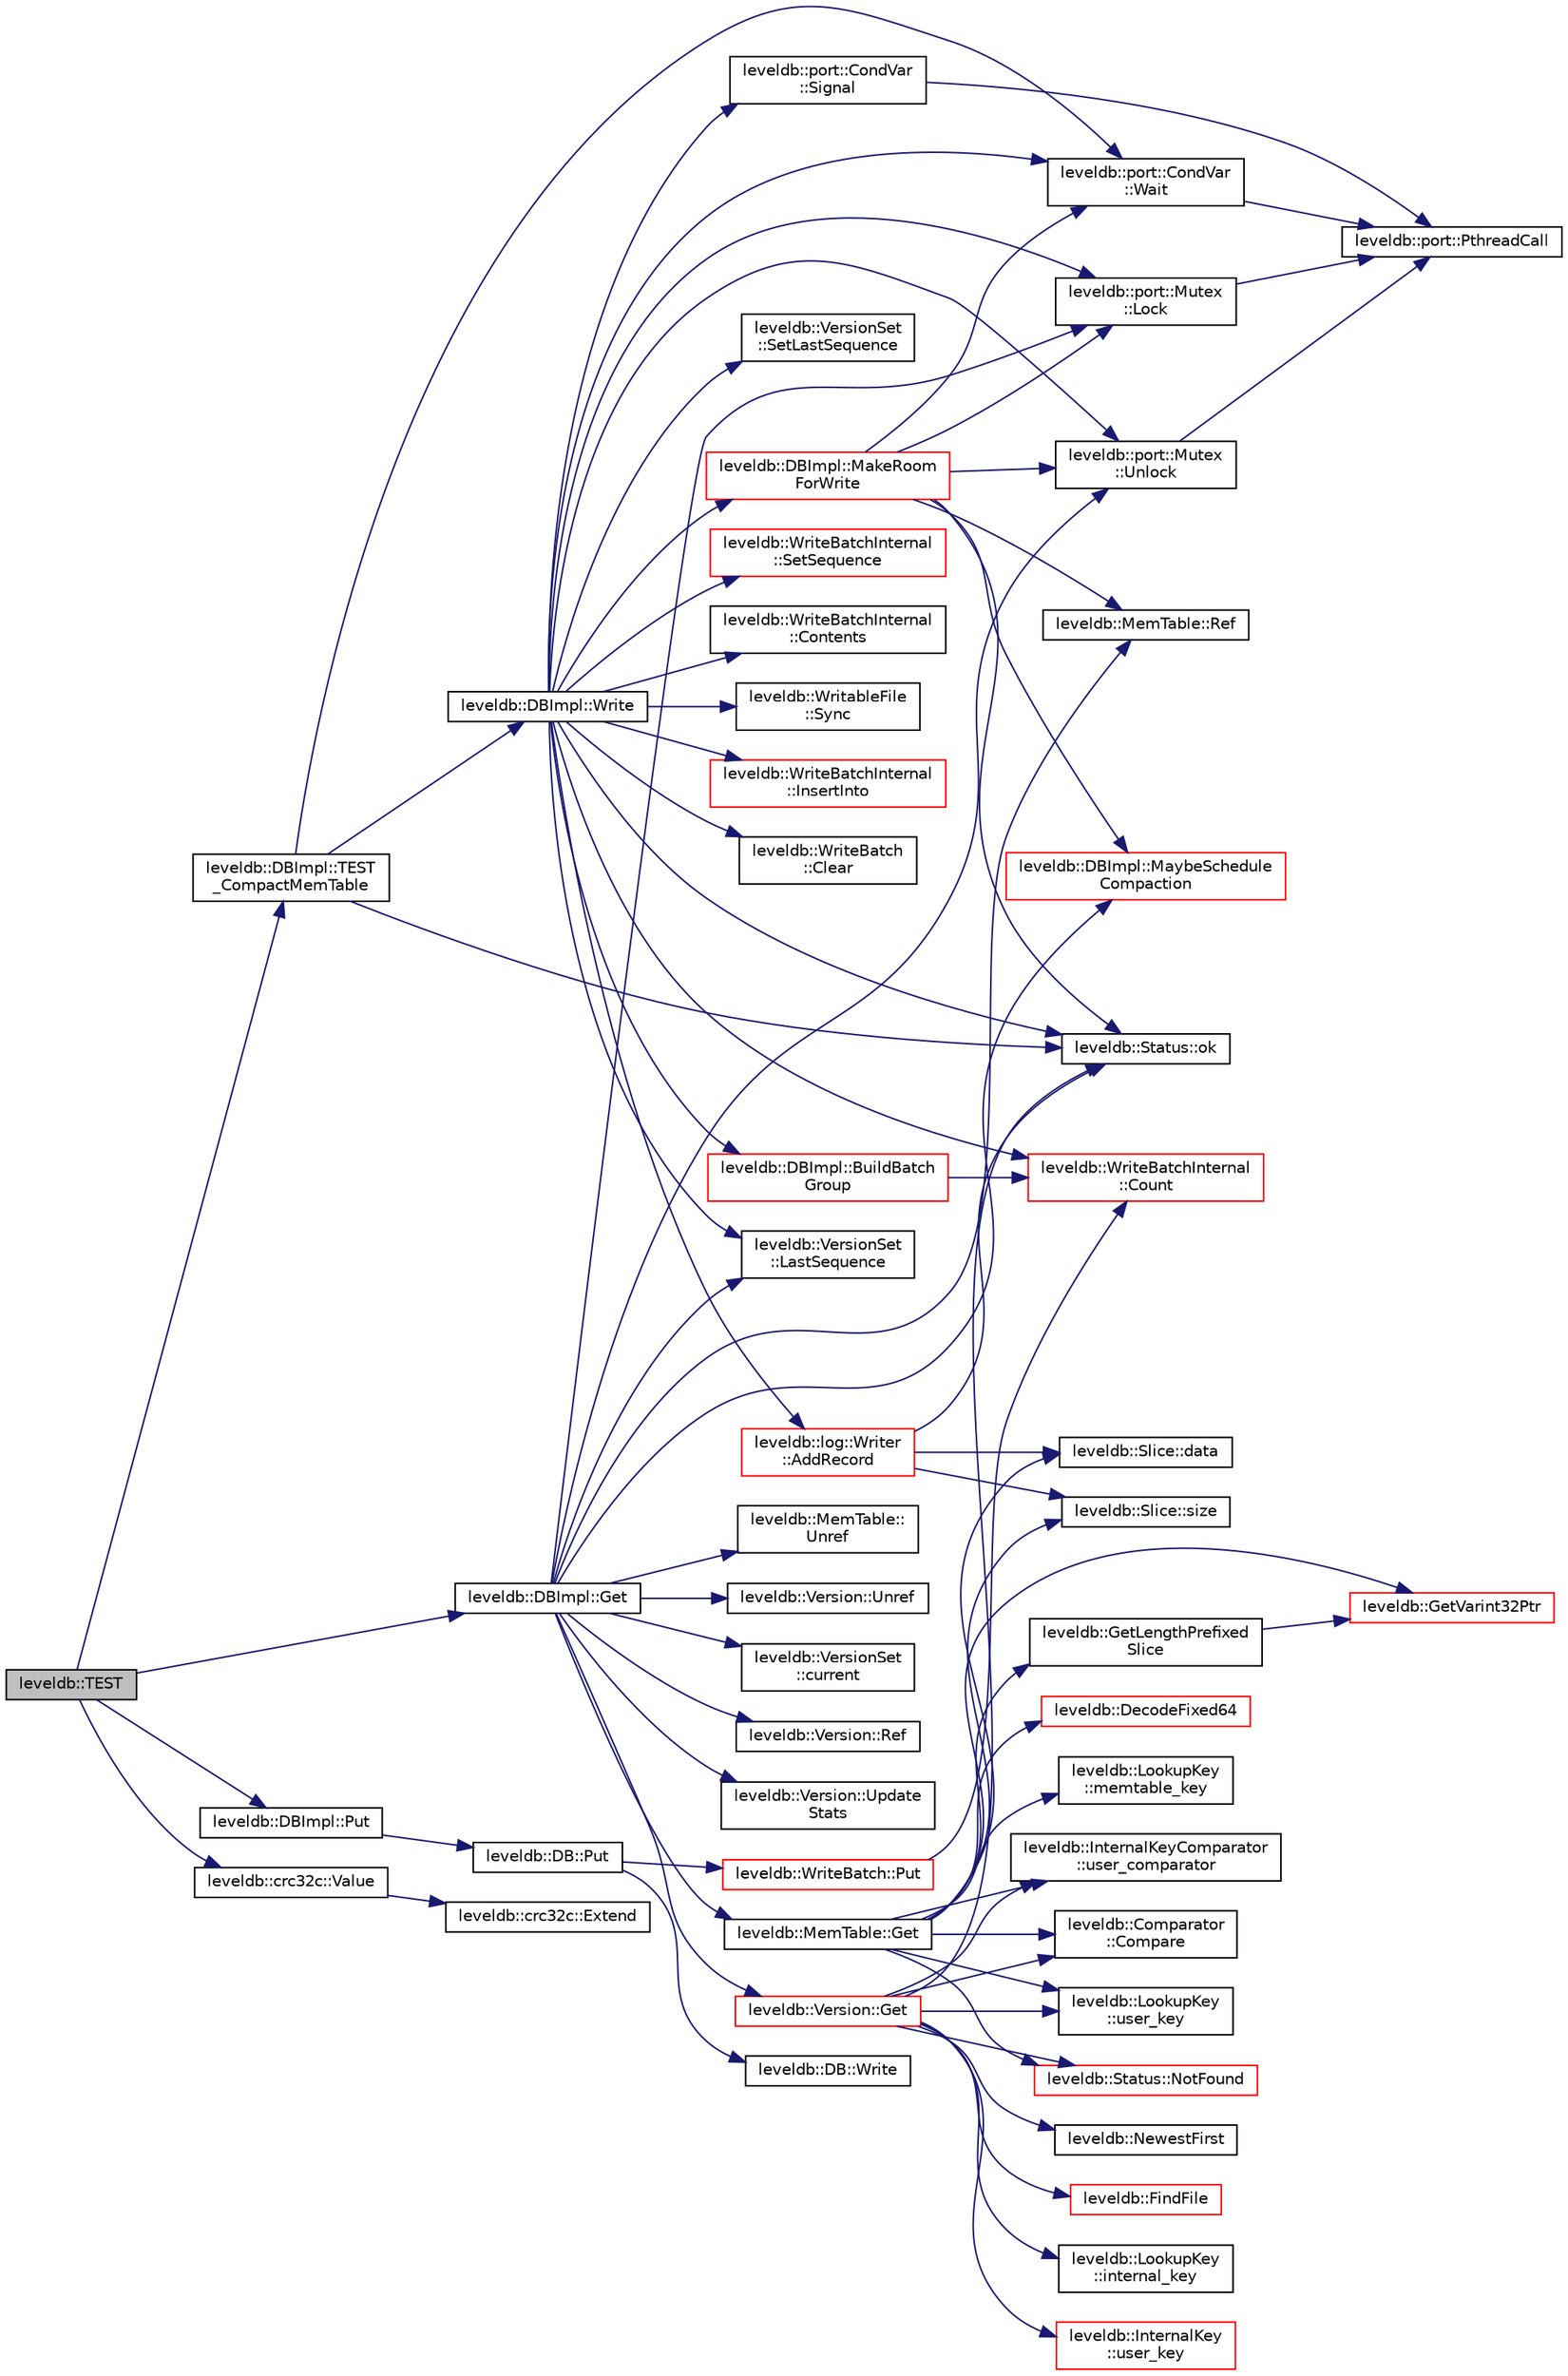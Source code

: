 digraph "leveldb::TEST"
{
  edge [fontname="Helvetica",fontsize="10",labelfontname="Helvetica",labelfontsize="10"];
  node [fontname="Helvetica",fontsize="10",shape=record];
  rankdir="LR";
  Node1 [label="leveldb::TEST",height=0.2,width=0.4,color="black", fillcolor="grey75", style="filled" fontcolor="black"];
  Node1 -> Node2 [color="midnightblue",fontsize="10",style="solid",fontname="Helvetica"];
  Node2 [label="leveldb::DBImpl::TEST\l_CompactMemTable",height=0.2,width=0.4,color="black", fillcolor="white", style="filled",URL="$classleveldb_1_1_d_b_impl.html#a8642703fd1398cd8e3f5f24ee0b9da23"];
  Node2 -> Node3 [color="midnightblue",fontsize="10",style="solid",fontname="Helvetica"];
  Node3 [label="leveldb::DBImpl::Write",height=0.2,width=0.4,color="black", fillcolor="white", style="filled",URL="$classleveldb_1_1_d_b_impl.html#ac0d0b472717099d6a02ad9dace4e8ef4"];
  Node3 -> Node4 [color="midnightblue",fontsize="10",style="solid",fontname="Helvetica"];
  Node4 [label="leveldb::port::CondVar\l::Wait",height=0.2,width=0.4,color="black", fillcolor="white", style="filled",URL="$classleveldb_1_1port_1_1_cond_var.html#a9e9855595a3f3a3ccf47949696065597"];
  Node4 -> Node5 [color="midnightblue",fontsize="10",style="solid",fontname="Helvetica"];
  Node5 [label="leveldb::port::PthreadCall",height=0.2,width=0.4,color="black", fillcolor="white", style="filled",URL="$namespaceleveldb_1_1port.html#a614e0b6f0b21d697fe4001dbe3d8798b"];
  Node3 -> Node6 [color="midnightblue",fontsize="10",style="solid",fontname="Helvetica"];
  Node6 [label="leveldb::DBImpl::MakeRoom\lForWrite",height=0.2,width=0.4,color="red", fillcolor="white", style="filled",URL="$classleveldb_1_1_d_b_impl.html#a9439d7de053315f2f2b59c6382db6f9b"];
  Node6 -> Node7 [color="midnightblue",fontsize="10",style="solid",fontname="Helvetica"];
  Node7 [label="leveldb::Status::ok",height=0.2,width=0.4,color="black", fillcolor="white", style="filled",URL="$classleveldb_1_1_status.html#ab31e89a858c766716e3dc952be857c65"];
  Node6 -> Node8 [color="midnightblue",fontsize="10",style="solid",fontname="Helvetica"];
  Node8 [label="leveldb::port::Mutex\l::Unlock",height=0.2,width=0.4,color="black", fillcolor="white", style="filled",URL="$classleveldb_1_1port_1_1_mutex.html#a9d69a21c53dad7732b2006acf87f006b"];
  Node8 -> Node5 [color="midnightblue",fontsize="10",style="solid",fontname="Helvetica"];
  Node6 -> Node9 [color="midnightblue",fontsize="10",style="solid",fontname="Helvetica"];
  Node9 [label="leveldb::port::Mutex\l::Lock",height=0.2,width=0.4,color="black", fillcolor="white", style="filled",URL="$classleveldb_1_1port_1_1_mutex.html#a9a4da7195ce1802c077bc4d0035d4dd1"];
  Node9 -> Node5 [color="midnightblue",fontsize="10",style="solid",fontname="Helvetica"];
  Node6 -> Node4 [color="midnightblue",fontsize="10",style="solid",fontname="Helvetica"];
  Node6 -> Node10 [color="midnightblue",fontsize="10",style="solid",fontname="Helvetica"];
  Node10 [label="leveldb::MemTable::Ref",height=0.2,width=0.4,color="black", fillcolor="white", style="filled",URL="$classleveldb_1_1_mem_table.html#a332484cffd2ebc7d6a51f22eeeeeb71b"];
  Node6 -> Node11 [color="midnightblue",fontsize="10",style="solid",fontname="Helvetica"];
  Node11 [label="leveldb::DBImpl::MaybeSchedule\lCompaction",height=0.2,width=0.4,color="red", fillcolor="white", style="filled",URL="$classleveldb_1_1_d_b_impl.html#a91134e3ca9d5c6220dd45f19d461a831"];
  Node3 -> Node12 [color="midnightblue",fontsize="10",style="solid",fontname="Helvetica"];
  Node12 [label="leveldb::VersionSet\l::LastSequence",height=0.2,width=0.4,color="black", fillcolor="white", style="filled",URL="$classleveldb_1_1_version_set.html#acbbb32422426416b0d5e58d35b151526"];
  Node3 -> Node7 [color="midnightblue",fontsize="10",style="solid",fontname="Helvetica"];
  Node3 -> Node13 [color="midnightblue",fontsize="10",style="solid",fontname="Helvetica"];
  Node13 [label="leveldb::DBImpl::BuildBatch\lGroup",height=0.2,width=0.4,color="red", fillcolor="white", style="filled",URL="$classleveldb_1_1_d_b_impl.html#a9e6ce4d7fffcf59575053f7d5c5e886b"];
  Node13 -> Node14 [color="midnightblue",fontsize="10",style="solid",fontname="Helvetica"];
  Node14 [label="leveldb::WriteBatchInternal\l::Count",height=0.2,width=0.4,color="red", fillcolor="white", style="filled",URL="$classleveldb_1_1_write_batch_internal.html#a5270ca4567dbae1524005ad14e0698e3"];
  Node3 -> Node15 [color="midnightblue",fontsize="10",style="solid",fontname="Helvetica"];
  Node15 [label="leveldb::WriteBatchInternal\l::SetSequence",height=0.2,width=0.4,color="red", fillcolor="white", style="filled",URL="$classleveldb_1_1_write_batch_internal.html#a0ca3483de37433fb0ce37b1e91f01bd1"];
  Node3 -> Node14 [color="midnightblue",fontsize="10",style="solid",fontname="Helvetica"];
  Node3 -> Node8 [color="midnightblue",fontsize="10",style="solid",fontname="Helvetica"];
  Node3 -> Node16 [color="midnightblue",fontsize="10",style="solid",fontname="Helvetica"];
  Node16 [label="leveldb::log::Writer\l::AddRecord",height=0.2,width=0.4,color="red", fillcolor="white", style="filled",URL="$classleveldb_1_1log_1_1_writer.html#acb4abda5a5348ac1771657ff01bf2fad"];
  Node16 -> Node17 [color="midnightblue",fontsize="10",style="solid",fontname="Helvetica"];
  Node17 [label="leveldb::Slice::data",height=0.2,width=0.4,color="black", fillcolor="white", style="filled",URL="$classleveldb_1_1_slice.html#aa64861043d9deee6889461bf0593cf73"];
  Node16 -> Node18 [color="midnightblue",fontsize="10",style="solid",fontname="Helvetica"];
  Node18 [label="leveldb::Slice::size",height=0.2,width=0.4,color="black", fillcolor="white", style="filled",URL="$classleveldb_1_1_slice.html#a947d3173f04f8a30553e89046daf91d5"];
  Node16 -> Node7 [color="midnightblue",fontsize="10",style="solid",fontname="Helvetica"];
  Node3 -> Node19 [color="midnightblue",fontsize="10",style="solid",fontname="Helvetica"];
  Node19 [label="leveldb::WriteBatchInternal\l::Contents",height=0.2,width=0.4,color="black", fillcolor="white", style="filled",URL="$classleveldb_1_1_write_batch_internal.html#a348947b16653c8a17590b13115b5274d"];
  Node3 -> Node20 [color="midnightblue",fontsize="10",style="solid",fontname="Helvetica"];
  Node20 [label="leveldb::WritableFile\l::Sync",height=0.2,width=0.4,color="black", fillcolor="white", style="filled",URL="$classleveldb_1_1_writable_file.html#a2d2dcef02a2c9e71f3d39125bcd5a606"];
  Node3 -> Node21 [color="midnightblue",fontsize="10",style="solid",fontname="Helvetica"];
  Node21 [label="leveldb::WriteBatchInternal\l::InsertInto",height=0.2,width=0.4,color="red", fillcolor="white", style="filled",URL="$classleveldb_1_1_write_batch_internal.html#a102aae14259fd277e2576338ce3e5551"];
  Node3 -> Node9 [color="midnightblue",fontsize="10",style="solid",fontname="Helvetica"];
  Node3 -> Node22 [color="midnightblue",fontsize="10",style="solid",fontname="Helvetica"];
  Node22 [label="leveldb::WriteBatch\l::Clear",height=0.2,width=0.4,color="black", fillcolor="white", style="filled",URL="$classleveldb_1_1_write_batch.html#afd5058344dc9be113919a5110129006f"];
  Node3 -> Node23 [color="midnightblue",fontsize="10",style="solid",fontname="Helvetica"];
  Node23 [label="leveldb::VersionSet\l::SetLastSequence",height=0.2,width=0.4,color="black", fillcolor="white", style="filled",URL="$classleveldb_1_1_version_set.html#a2234860e72a1ac7361d7bee107da6a07"];
  Node3 -> Node24 [color="midnightblue",fontsize="10",style="solid",fontname="Helvetica"];
  Node24 [label="leveldb::port::CondVar\l::Signal",height=0.2,width=0.4,color="black", fillcolor="white", style="filled",URL="$classleveldb_1_1port_1_1_cond_var.html#ac36a2038b058b24886741c99e4a7d7d4"];
  Node24 -> Node5 [color="midnightblue",fontsize="10",style="solid",fontname="Helvetica"];
  Node2 -> Node7 [color="midnightblue",fontsize="10",style="solid",fontname="Helvetica"];
  Node2 -> Node4 [color="midnightblue",fontsize="10",style="solid",fontname="Helvetica"];
  Node1 -> Node25 [color="midnightblue",fontsize="10",style="solid",fontname="Helvetica"];
  Node25 [label="leveldb::DBImpl::Put",height=0.2,width=0.4,color="black", fillcolor="white", style="filled",URL="$classleveldb_1_1_d_b_impl.html#ad0d56aeb4d84ff9632c9a7f3f1b7c4d5"];
  Node25 -> Node26 [color="midnightblue",fontsize="10",style="solid",fontname="Helvetica"];
  Node26 [label="leveldb::DB::Put",height=0.2,width=0.4,color="black", fillcolor="white", style="filled",URL="$classleveldb_1_1_d_b.html#ac2e472812630ed74298df7b03b08c1ae"];
  Node26 -> Node27 [color="midnightblue",fontsize="10",style="solid",fontname="Helvetica"];
  Node27 [label="leveldb::WriteBatch::Put",height=0.2,width=0.4,color="red", fillcolor="white", style="filled",URL="$classleveldb_1_1_write_batch.html#a30770379143a7ccb4ede18ddf0e45bf3"];
  Node27 -> Node14 [color="midnightblue",fontsize="10",style="solid",fontname="Helvetica"];
  Node26 -> Node28 [color="midnightblue",fontsize="10",style="solid",fontname="Helvetica"];
  Node28 [label="leveldb::DB::Write",height=0.2,width=0.4,color="black", fillcolor="white", style="filled",URL="$classleveldb_1_1_d_b.html#ae0b6ded8c8e0b88ff70190bf7a0c086c"];
  Node1 -> Node29 [color="midnightblue",fontsize="10",style="solid",fontname="Helvetica"];
  Node29 [label="leveldb::crc32c::Value",height=0.2,width=0.4,color="black", fillcolor="white", style="filled",URL="$namespaceleveldb_1_1crc32c.html#ac004d1e3d8c75b033c162e5ae0a5cc2c"];
  Node29 -> Node30 [color="midnightblue",fontsize="10",style="solid",fontname="Helvetica"];
  Node30 [label="leveldb::crc32c::Extend",height=0.2,width=0.4,color="black", fillcolor="white", style="filled",URL="$namespaceleveldb_1_1crc32c.html#ac42fd0618afe635356d722fd29f5ff10"];
  Node1 -> Node31 [color="midnightblue",fontsize="10",style="solid",fontname="Helvetica"];
  Node31 [label="leveldb::DBImpl::Get",height=0.2,width=0.4,color="black", fillcolor="white", style="filled",URL="$classleveldb_1_1_d_b_impl.html#a089964ddcd1f5dc85e73499ae57be508"];
  Node31 -> Node12 [color="midnightblue",fontsize="10",style="solid",fontname="Helvetica"];
  Node31 -> Node32 [color="midnightblue",fontsize="10",style="solid",fontname="Helvetica"];
  Node32 [label="leveldb::VersionSet\l::current",height=0.2,width=0.4,color="black", fillcolor="white", style="filled",URL="$classleveldb_1_1_version_set.html#a500747b987e66c51116287f26cfd028c"];
  Node31 -> Node10 [color="midnightblue",fontsize="10",style="solid",fontname="Helvetica"];
  Node31 -> Node33 [color="midnightblue",fontsize="10",style="solid",fontname="Helvetica"];
  Node33 [label="leveldb::Version::Ref",height=0.2,width=0.4,color="black", fillcolor="white", style="filled",URL="$classleveldb_1_1_version.html#ad237b446c7f7d9e63c4b7c162d6f0064"];
  Node31 -> Node8 [color="midnightblue",fontsize="10",style="solid",fontname="Helvetica"];
  Node31 -> Node34 [color="midnightblue",fontsize="10",style="solid",fontname="Helvetica"];
  Node34 [label="leveldb::MemTable::Get",height=0.2,width=0.4,color="black", fillcolor="white", style="filled",URL="$classleveldb_1_1_mem_table.html#af94f80a5909a440d0675afa68f8765c5"];
  Node34 -> Node35 [color="midnightblue",fontsize="10",style="solid",fontname="Helvetica"];
  Node35 [label="leveldb::LookupKey\l::memtable_key",height=0.2,width=0.4,color="black", fillcolor="white", style="filled",URL="$classleveldb_1_1_lookup_key.html#a16b7ee6c701da7e7503510880a106a3a"];
  Node34 -> Node17 [color="midnightblue",fontsize="10",style="solid",fontname="Helvetica"];
  Node34 -> Node36 [color="midnightblue",fontsize="10",style="solid",fontname="Helvetica"];
  Node36 [label="leveldb::GetVarint32Ptr",height=0.2,width=0.4,color="red", fillcolor="white", style="filled",URL="$namespaceleveldb.html#addd01473dddfbc70ba64956fe6fac20c"];
  Node34 -> Node37 [color="midnightblue",fontsize="10",style="solid",fontname="Helvetica"];
  Node37 [label="leveldb::InternalKeyComparator\l::user_comparator",height=0.2,width=0.4,color="black", fillcolor="white", style="filled",URL="$classleveldb_1_1_internal_key_comparator.html#a86ca575a4560bb76e2bcebc0618abd31"];
  Node34 -> Node38 [color="midnightblue",fontsize="10",style="solid",fontname="Helvetica"];
  Node38 [label="leveldb::Comparator\l::Compare",height=0.2,width=0.4,color="black", fillcolor="white", style="filled",URL="$structleveldb_1_1_comparator.html#a05dae6edcad3c7db23827c0233d74039"];
  Node34 -> Node39 [color="midnightblue",fontsize="10",style="solid",fontname="Helvetica"];
  Node39 [label="leveldb::LookupKey\l::user_key",height=0.2,width=0.4,color="black", fillcolor="white", style="filled",URL="$classleveldb_1_1_lookup_key.html#adf91e9804383dd1b2bfd8545df45342f"];
  Node34 -> Node40 [color="midnightblue",fontsize="10",style="solid",fontname="Helvetica"];
  Node40 [label="leveldb::DecodeFixed64",height=0.2,width=0.4,color="red", fillcolor="white", style="filled",URL="$namespaceleveldb.html#a239098b0291873752d0be16633652825"];
  Node34 -> Node41 [color="midnightblue",fontsize="10",style="solid",fontname="Helvetica"];
  Node41 [label="leveldb::GetLengthPrefixed\lSlice",height=0.2,width=0.4,color="black", fillcolor="white", style="filled",URL="$namespaceleveldb.html#afe94b0b5eec2b0272aed6f45042a70c8"];
  Node41 -> Node36 [color="midnightblue",fontsize="10",style="solid",fontname="Helvetica"];
  Node34 -> Node18 [color="midnightblue",fontsize="10",style="solid",fontname="Helvetica"];
  Node34 -> Node42 [color="midnightblue",fontsize="10",style="solid",fontname="Helvetica"];
  Node42 [label="leveldb::Status::NotFound",height=0.2,width=0.4,color="red", fillcolor="white", style="filled",URL="$classleveldb_1_1_status.html#a9e5beb5b2e758f041e0c012426e7b1b8"];
  Node31 -> Node43 [color="midnightblue",fontsize="10",style="solid",fontname="Helvetica"];
  Node43 [label="leveldb::Version::Get",height=0.2,width=0.4,color="red", fillcolor="white", style="filled",URL="$classleveldb_1_1_version.html#a42c439d4a2a767fe281c7a75d4255038"];
  Node43 -> Node44 [color="midnightblue",fontsize="10",style="solid",fontname="Helvetica"];
  Node44 [label="leveldb::LookupKey\l::internal_key",height=0.2,width=0.4,color="black", fillcolor="white", style="filled",URL="$classleveldb_1_1_lookup_key.html#a3578de91f795e450b05a870795339b40"];
  Node43 -> Node39 [color="midnightblue",fontsize="10",style="solid",fontname="Helvetica"];
  Node43 -> Node37 [color="midnightblue",fontsize="10",style="solid",fontname="Helvetica"];
  Node43 -> Node38 [color="midnightblue",fontsize="10",style="solid",fontname="Helvetica"];
  Node43 -> Node45 [color="midnightblue",fontsize="10",style="solid",fontname="Helvetica"];
  Node45 [label="leveldb::InternalKey\l::user_key",height=0.2,width=0.4,color="red", fillcolor="white", style="filled",URL="$classleveldb_1_1_internal_key.html#a8eeee76862e806006549784fe21fff61"];
  Node43 -> Node46 [color="midnightblue",fontsize="10",style="solid",fontname="Helvetica"];
  Node46 [label="leveldb::NewestFirst",height=0.2,width=0.4,color="black", fillcolor="white", style="filled",URL="$namespaceleveldb.html#ab65191269f2a256a310edf82d56ed842"];
  Node43 -> Node47 [color="midnightblue",fontsize="10",style="solid",fontname="Helvetica"];
  Node47 [label="leveldb::FindFile",height=0.2,width=0.4,color="red", fillcolor="white", style="filled",URL="$namespaceleveldb.html#a812c4c6cf8299e767535a59f2205df0c"];
  Node43 -> Node7 [color="midnightblue",fontsize="10",style="solid",fontname="Helvetica"];
  Node43 -> Node42 [color="midnightblue",fontsize="10",style="solid",fontname="Helvetica"];
  Node31 -> Node9 [color="midnightblue",fontsize="10",style="solid",fontname="Helvetica"];
  Node31 -> Node48 [color="midnightblue",fontsize="10",style="solid",fontname="Helvetica"];
  Node48 [label="leveldb::Version::Update\lStats",height=0.2,width=0.4,color="black", fillcolor="white", style="filled",URL="$classleveldb_1_1_version.html#a7e5b8451deb7c4b9006fd9d5ccfc2cef"];
  Node31 -> Node11 [color="midnightblue",fontsize="10",style="solid",fontname="Helvetica"];
  Node31 -> Node49 [color="midnightblue",fontsize="10",style="solid",fontname="Helvetica"];
  Node49 [label="leveldb::MemTable::\lUnref",height=0.2,width=0.4,color="black", fillcolor="white", style="filled",URL="$classleveldb_1_1_mem_table.html#a5dcbf17d1477e6098a30dadd0745cfb2"];
  Node31 -> Node50 [color="midnightblue",fontsize="10",style="solid",fontname="Helvetica"];
  Node50 [label="leveldb::Version::Unref",height=0.2,width=0.4,color="black", fillcolor="white", style="filled",URL="$classleveldb_1_1_version.html#a3f623697f625d4740d5b273c0bf6223a"];
}
